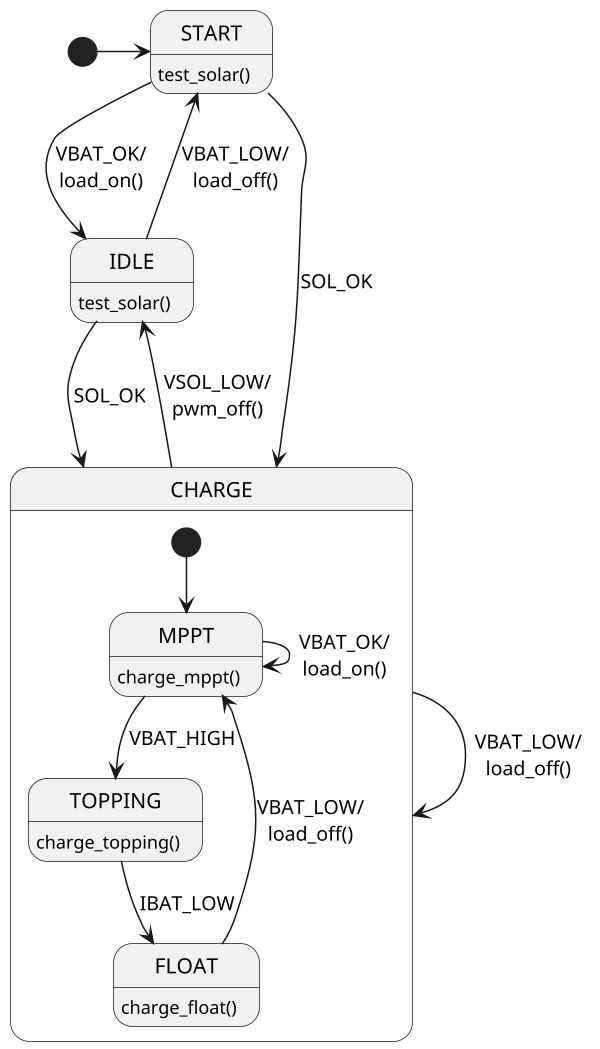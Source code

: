@startuml UML

scale 600 width
START : test_solar()
IDLE : test_solar()
[*] -> START
START --> IDLE : VBAT_OK/\nload_on()
START --> CHARGE : SOL_OK
IDLE --> CHARGE : SOL_OK
IDLE --> START : VBAT_LOW/\nload_off()
state CHARGE {
    MPPT : charge_mppt()
    TOPPING : charge_topping()
    FLOAT : charge_float()
    [*] --> MPPT
    
    MPPT --> TOPPING : VBAT_HIGH
    TOPPING --> FLOAT : IBAT_LOW
}
MPPT --> MPPT : VBAT_OK/\nload_on()
CHARGE --> CHARGE : VBAT_LOW/\nload_off()
CHARGE --> IDLE : VSOL_LOW/\npwm_off()
FLOAT --> MPPT : VBAT_LOW/\nload_off()
@enduml